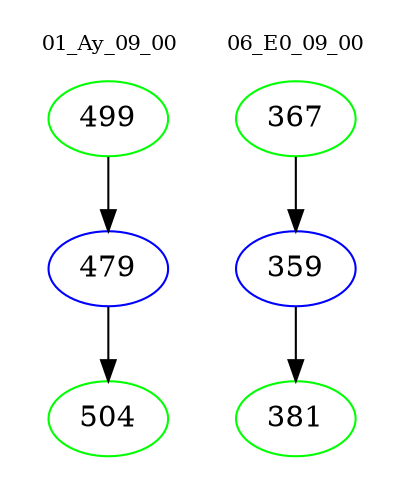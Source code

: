 digraph{
subgraph cluster_0 {
color = white
label = "01_Ay_09_00";
fontsize=10;
T0_499 [label="499", color="green"]
T0_499 -> T0_479 [color="black"]
T0_479 [label="479", color="blue"]
T0_479 -> T0_504 [color="black"]
T0_504 [label="504", color="green"]
}
subgraph cluster_1 {
color = white
label = "06_E0_09_00";
fontsize=10;
T1_367 [label="367", color="green"]
T1_367 -> T1_359 [color="black"]
T1_359 [label="359", color="blue"]
T1_359 -> T1_381 [color="black"]
T1_381 [label="381", color="green"]
}
}

